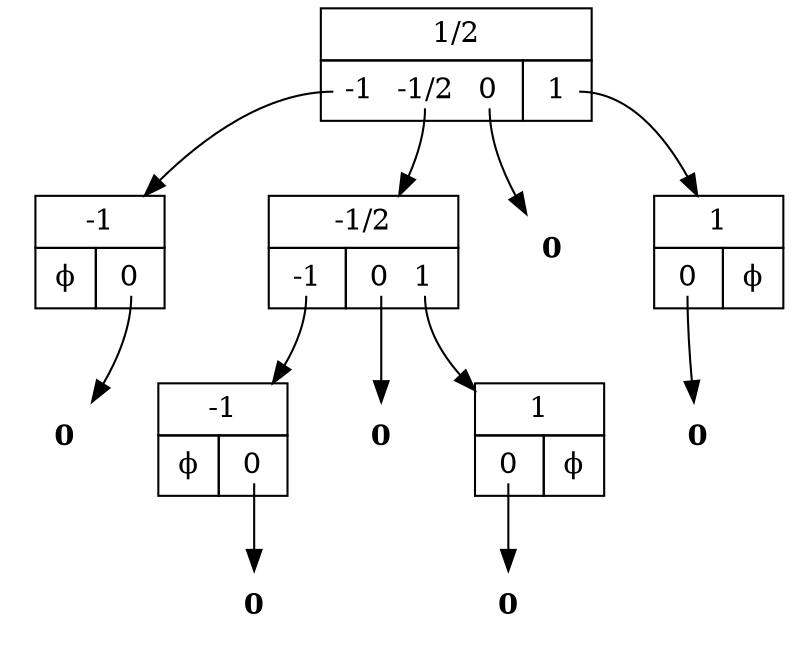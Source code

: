 digraph "0.5" {
   node_1 [shape=none,margin=0,label=
         <<TABLE BORDER="0" CELLBORDER="1" CELLSPACING="0" CELLPADDING="4">
         <TR><TD COLSPAN="2">1/2</TD></TR>
         <TR><TD PORT="L"> <TABLE BORDER="0" CELLBORDER="0" CELLPADDING="0"><TR><TD PORT="-1"> -1 </TD> &nbsp; <TD PORT="-1/2"> -1/2 </TD> &nbsp; <TD PORT="0"> 0 </TD> &nbsp; </TR></TABLE> </TD><TD PORT="R"> <TABLE BORDER="0" CELLBORDER="0" CELLPADDING="0"><TR><TD PORT="1"> 1 </TD> &nbsp; </TR></TABLE> </TD></TR>
         </TABLE>>
         ];
   node_1:"-1" -> node_2;
   node_2 [shape=none,margin=0,label=
         <<TABLE BORDER="0" CELLBORDER="1" CELLSPACING="0" CELLPADDING="4">
         <TR><TD COLSPAN="2">-1</TD></TR>
         <TR><TD PORT="L"> ϕ </TD><TD PORT="R"> <TABLE BORDER="0" CELLBORDER="0" CELLPADDING="0"><TR><TD PORT="0"> 0 </TD> &nbsp; </TR></TABLE> </TD></TR>
         </TABLE>>
         ];
   node_2:"0" -> node_3;
   node_3 [shape=none,margin=0,label=<<B>0</B>>]
   node_1:"-1/2" -> node_4;
   node_4 [shape=none,margin=0,label=
         <<TABLE BORDER="0" CELLBORDER="1" CELLSPACING="0" CELLPADDING="4">
         <TR><TD COLSPAN="2">-1/2</TD></TR>
         <TR><TD PORT="L"> <TABLE BORDER="0" CELLBORDER="0" CELLPADDING="0"><TR><TD PORT="-1"> -1 </TD> &nbsp; </TR></TABLE> </TD><TD PORT="R"> <TABLE BORDER="0" CELLBORDER="0" CELLPADDING="0"><TR><TD PORT="0"> 0 </TD> &nbsp; <TD PORT="1"> 1 </TD> &nbsp; </TR></TABLE> </TD></TR>
         </TABLE>>
         ];
   node_4:"-1" -> node_5;
   node_5 [shape=none,margin=0,label=
         <<TABLE BORDER="0" CELLBORDER="1" CELLSPACING="0" CELLPADDING="4">
         <TR><TD COLSPAN="2">-1</TD></TR>
         <TR><TD PORT="L"> ϕ </TD><TD PORT="R"> <TABLE BORDER="0" CELLBORDER="0" CELLPADDING="0"><TR><TD PORT="0"> 0 </TD> &nbsp; </TR></TABLE> </TD></TR>
         </TABLE>>
         ];
   node_5:"0" -> node_6;
   node_6 [shape=none,margin=0,label=<<B>0</B>>]
   node_4:"0" -> node_7;
   node_7 [shape=none,margin=0,label=<<B>0</B>>]
   node_4:"1" -> node_8;
   node_8 [shape=none,margin=0,label=
         <<TABLE BORDER="0" CELLBORDER="1" CELLSPACING="0" CELLPADDING="4">
         <TR><TD COLSPAN="2">1</TD></TR>
         <TR><TD PORT="L"> <TABLE BORDER="0" CELLBORDER="0" CELLPADDING="0"><TR><TD PORT="0"> 0 </TD> &nbsp; </TR></TABLE> </TD><TD PORT="R"> ϕ </TD></TR>
         </TABLE>>
         ];
   node_8:"0" -> node_9;
   node_9 [shape=none,margin=0,label=<<B>0</B>>]
   node_1:"0" -> node_10;
   node_10 [shape=none,margin=0,label=<<B>0</B>>]
   node_1:"1" -> node_11;
   node_11 [shape=none,margin=0,label=
         <<TABLE BORDER="0" CELLBORDER="1" CELLSPACING="0" CELLPADDING="4">
         <TR><TD COLSPAN="2">1</TD></TR>
         <TR><TD PORT="L"> <TABLE BORDER="0" CELLBORDER="0" CELLPADDING="0"><TR><TD PORT="0"> 0 </TD> &nbsp; </TR></TABLE> </TD><TD PORT="R"> ϕ </TD></TR>
         </TABLE>>
         ];
   node_11:"0" -> node_12;
   node_12 [shape=none,margin=0,label=<<B>0</B>>]
}
